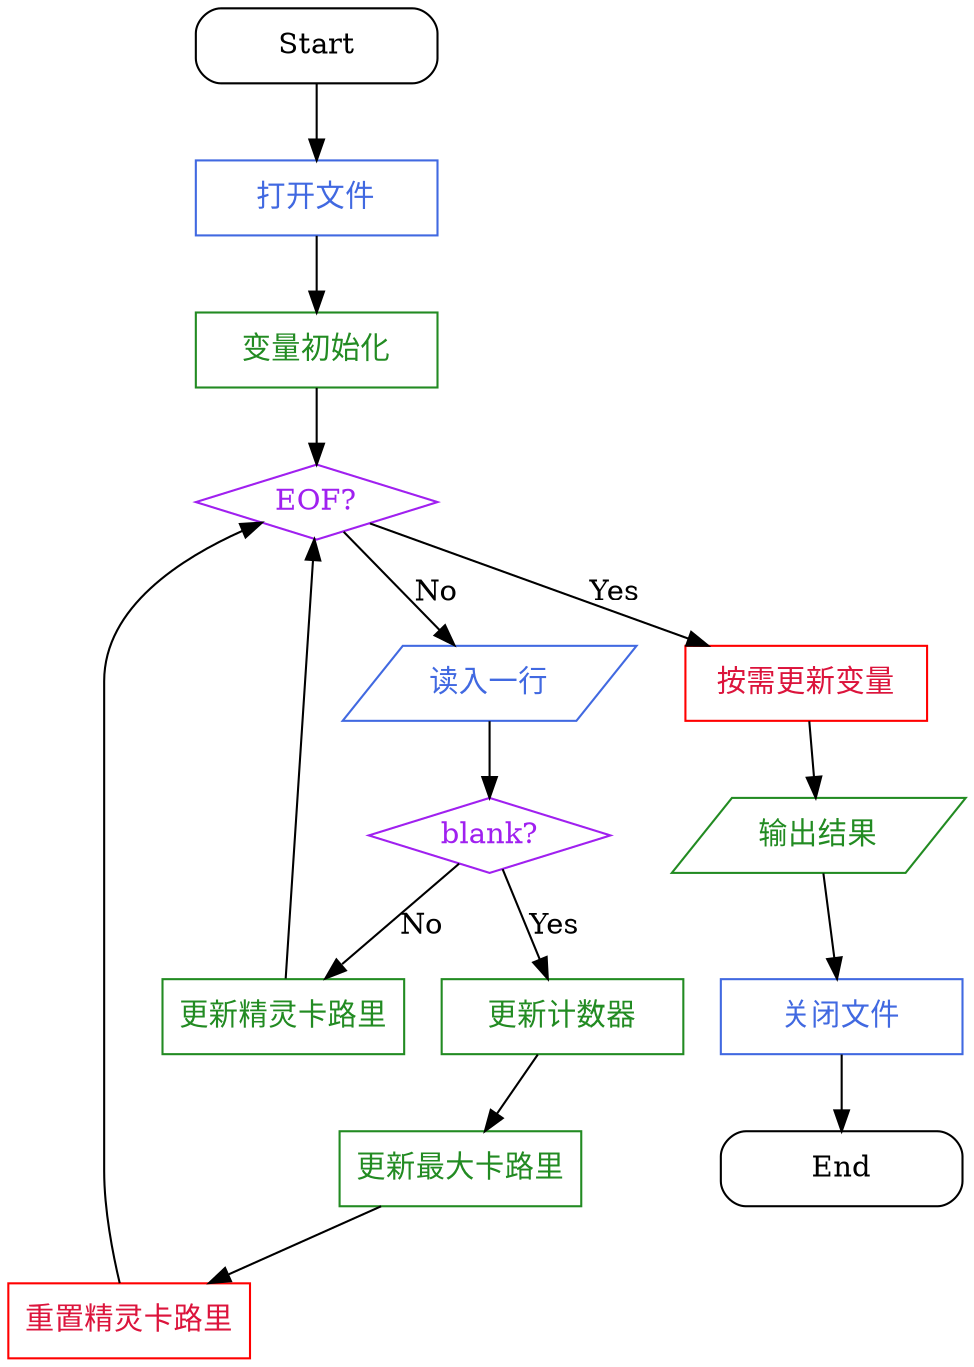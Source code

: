 digraph CountOff {
    # label = "Count Off";
    bgcolor = transparent;
    
    node [ shape = rect, width = 1.618 ];
    
    initialize [ label = "变量初始化", color = forestgreen, fontcolor = forestgreen ];
    update_counter [ label = "更新计数器", color = forestgreen, fontcolor = forestgreen ];
    update_calorie [ label = "更新精灵卡路里", color = forestgreen, fontcolor = forestgreen ];
    update_max_calorie [ label = "更新最大卡路里", color = forestgreen, fontcolor = forestgreen ];
    reset_calorie [ label = "重置精灵卡路里", color = red, fontcolor = crimson ];

    Start, End [ shape = box, style = rounded];
    EOF [ shape = diamond, color = purple, fontcolor = purple, label = "EOF?" ];
    blank [ shape = diamond, color = purple, fontcolor = purple, label = "blank?" ];

    open_file [ color = royalblue, fontcolor = royalblue, label = "打开文件" ];
    read_line [ color = royalblue, fontcolor = royalblue, shape = parallelogram, label = "读入一行" ];
    close_file [ color = royalblue, fontcolor = royalblue, label = "关闭文件" ];

    error_prone [ color = red, fontcolor = crimson, label = "按需更新变量" ];
    output [ shape = parallelogram, label = "输出结果", color = forestgreen, fontcolor = forestgreen ];

    subgraph calorie_counting {
        /* head */ {
            initialize -> EOF;
        }
    
        /* body */ {
            EOF -> read_line [ label = "No" ];
            read_line -> blank;
        
            blank -> update_counter [ label = "Yes" ];
            update_counter -> update_max_calorie -> reset_calorie -> EOF;
        
            blank -> update_calorie [ label = "No" ];
            update_calorie -> EOF;
        }

        /* tail */ {
            EOF -> error_prone [ label = "Yes" ];
            error_prone -> output;
        }    
    }

    /* main */ {
        Start -> open_file -> initialize;
        output -> close_file -> End;
    }
}
